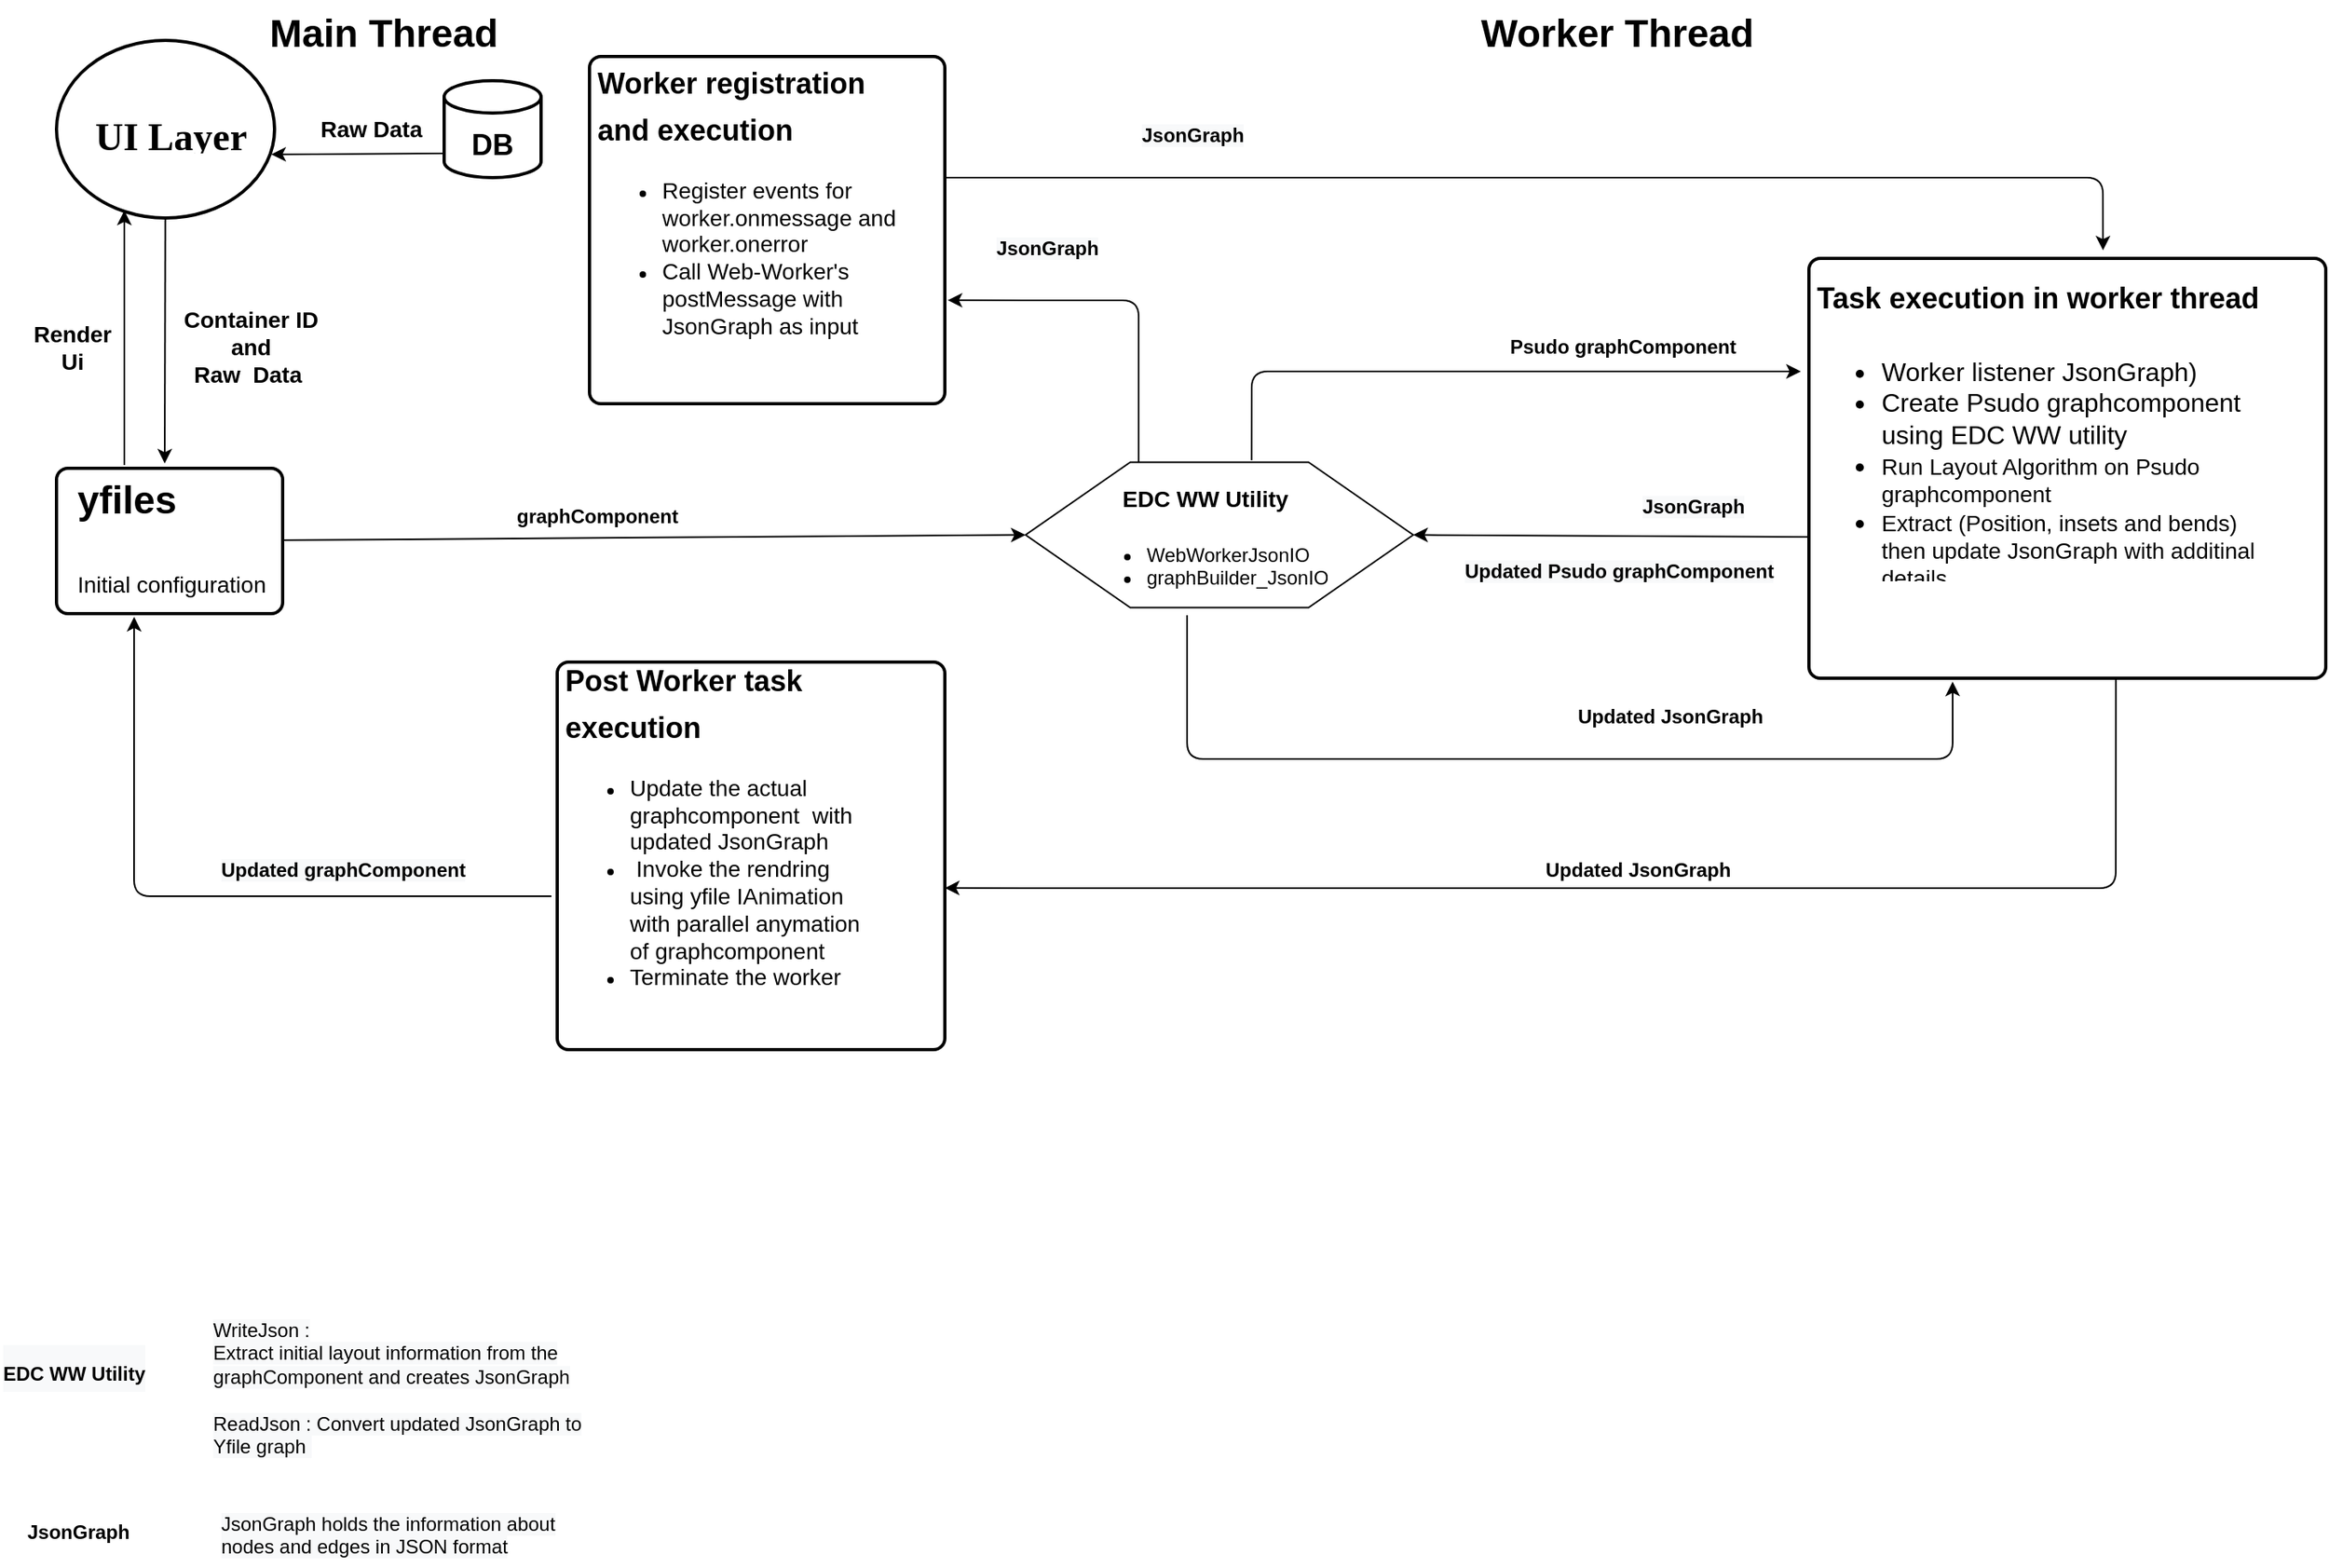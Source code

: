 <mxfile version="13.6.4" type="github">
  <diagram id="9QdzUBk_pN5CytV8guwH" name="Page-1">
    <mxGraphModel dx="2035" dy="635" grid="1" gridSize="10" guides="1" tooltips="1" connect="1" arrows="1" fold="1" page="1" pageScale="1" pageWidth="850" pageHeight="1100" math="0" shadow="0">
      <root>
        <mxCell id="0" />
        <mxCell id="1" parent="0" />
        <mxCell id="SU6Ed6Ec--QNHVM8Q3yd-23" value="&lt;div style=&quot;text-align: center&quot;&gt;&lt;span&gt;&lt;font face=&quot;helvetica&quot; style=&quot;font-size: 24px&quot;&gt;&lt;b&gt;Worker Thread&lt;/b&gt;&lt;/font&gt;&lt;/span&gt;&lt;/div&gt;" style="text;whiteSpace=wrap;html=1;" parent="1" vertex="1">
          <mxGeometry x="910" y="10" width="230" height="30" as="geometry" />
        </mxCell>
        <mxCell id="SU6Ed6Ec--QNHVM8Q3yd-24" value="" style="strokeWidth=2;html=1;shape=mxgraph.flowchart.start_2;whiteSpace=wrap;" parent="1" vertex="1">
          <mxGeometry x="30" y="35" width="135" height="110" as="geometry" />
        </mxCell>
        <mxCell id="SU6Ed6Ec--QNHVM8Q3yd-25" value="&lt;div style=&quot;box-sizing: border-box ; font-style: normal ; letter-spacing: normal ; text-indent: 0px ; text-transform: none ; word-spacing: 0px&quot;&gt;&lt;font style=&quot;font-size: 24px&quot;&gt;&lt;b&gt;Main Thread&amp;nbsp;&lt;/b&gt;&lt;/font&gt;&lt;/div&gt;" style="text;whiteSpace=wrap;html=1;" parent="1" vertex="1">
          <mxGeometry x="160" y="10" width="220" height="30" as="geometry" />
        </mxCell>
        <mxCell id="SU6Ed6Ec--QNHVM8Q3yd-27" value="" style="rounded=1;whiteSpace=wrap;html=1;absoluteArcSize=1;arcSize=14;strokeWidth=2;" parent="1" vertex="1">
          <mxGeometry x="30" y="300" width="140" height="90" as="geometry" />
        </mxCell>
        <mxCell id="SU6Ed6Ec--QNHVM8Q3yd-28" value="" style="strokeWidth=2;html=1;shape=mxgraph.flowchart.database;whiteSpace=wrap;" parent="1" vertex="1">
          <mxGeometry x="270" y="60" width="60" height="60" as="geometry" />
        </mxCell>
        <mxCell id="SU6Ed6Ec--QNHVM8Q3yd-34" value="" style="endArrow=classic;html=1;entryX=0.985;entryY=0.642;entryDx=0;entryDy=0;entryPerimeter=0;exitX=-0.017;exitY=0.75;exitDx=0;exitDy=0;exitPerimeter=0;" parent="1" target="SU6Ed6Ec--QNHVM8Q3yd-24" edge="1" source="SU6Ed6Ec--QNHVM8Q3yd-28">
          <mxGeometry width="50" height="50" relative="1" as="geometry">
            <mxPoint x="240" y="187" as="sourcePoint" />
            <mxPoint x="450" y="270" as="targetPoint" />
          </mxGeometry>
        </mxCell>
        <mxCell id="SU6Ed6Ec--QNHVM8Q3yd-38" value="&lt;h1&gt;yfiles&lt;br&gt;&lt;br&gt;&lt;div style=&quot;box-sizing: border-box ; font-family: &amp;#34;segoe ui&amp;#34; , , &amp;#34;apple color emoji&amp;#34; , &amp;#34;segoe ui emoji&amp;#34; , sans-serif ; font-size: 14px ; font-weight: 400&quot;&gt;Initial configuration&lt;/div&gt;&lt;div style=&quot;box-sizing: border-box ; font-family: &amp;#34;segoe ui&amp;#34; , , &amp;#34;apple color emoji&amp;#34; , &amp;#34;segoe ui emoji&amp;#34; , sans-serif ; font-size: 14px ; font-weight: 400&quot;&gt;&lt;br&gt;&lt;/div&gt;&lt;/h1&gt;" style="text;html=1;strokeColor=none;fillColor=none;spacing=5;spacingTop=-20;whiteSpace=wrap;overflow=hidden;rounded=0;" parent="1" vertex="1">
          <mxGeometry x="37.5" y="300" width="132.5" height="90" as="geometry" />
        </mxCell>
        <mxCell id="SU6Ed6Ec--QNHVM8Q3yd-39" value="&lt;h1&gt;&lt;font face=&quot;Times New Roman&quot;&gt;UI Layer&lt;/font&gt;&lt;/h1&gt;&lt;p&gt;&lt;br&gt;&lt;/p&gt;" style="text;html=1;strokeColor=none;fillColor=none;spacing=5;spacingTop=-20;whiteSpace=wrap;overflow=hidden;rounded=0;" parent="1" vertex="1">
          <mxGeometry x="48.75" y="75" width="110" height="30" as="geometry" />
        </mxCell>
        <mxCell id="SU6Ed6Ec--QNHVM8Q3yd-42" value="&lt;b&gt;&lt;font style=&quot;font-size: 18px&quot;&gt;DB&lt;/font&gt;&lt;/b&gt;" style="text;html=1;strokeColor=none;fillColor=none;align=center;verticalAlign=middle;whiteSpace=wrap;rounded=0;" parent="1" vertex="1">
          <mxGeometry x="280" y="90" width="40" height="20" as="geometry" />
        </mxCell>
        <mxCell id="SU6Ed6Ec--QNHVM8Q3yd-43" value="" style="endArrow=classic;html=1;entryX=0.449;entryY=-0.033;entryDx=0;entryDy=0;entryPerimeter=0;" parent="1" source="SU6Ed6Ec--QNHVM8Q3yd-24" target="SU6Ed6Ec--QNHVM8Q3yd-38" edge="1">
          <mxGeometry width="50" height="50" relative="1" as="geometry">
            <mxPoint x="400" y="290" as="sourcePoint" />
            <mxPoint x="98" y="290" as="targetPoint" />
          </mxGeometry>
        </mxCell>
        <mxCell id="SU6Ed6Ec--QNHVM8Q3yd-44" value="" style="rounded=1;whiteSpace=wrap;html=1;absoluteArcSize=1;arcSize=14;strokeWidth=2;" parent="1" vertex="1">
          <mxGeometry x="360" y="45" width="220" height="215" as="geometry" />
        </mxCell>
        <mxCell id="SU6Ed6Ec--QNHVM8Q3yd-45" value="&lt;h1&gt;&lt;font style=&quot;font-size: 18px&quot;&gt;Worker registration and execution&lt;/font&gt;&lt;/h1&gt;&lt;p&gt;&lt;/p&gt;&lt;ul&gt;&lt;li&gt;&lt;font style=&quot;font-size: 14px&quot;&gt;Register events for worker.onmessage and worker.onerror&lt;/font&gt;&lt;/li&gt;&lt;li&gt;&lt;font style=&quot;font-size: 14px&quot;&gt;Call Web-Worker&#39;s postMessage with JsonGraph as input&amp;nbsp;&lt;/font&gt;&lt;/li&gt;&lt;/ul&gt;&lt;p&gt;&lt;/p&gt;" style="text;html=1;strokeColor=none;fillColor=none;spacing=5;spacingTop=-20;whiteSpace=wrap;overflow=hidden;rounded=0;" parent="1" vertex="1">
          <mxGeometry x="360" y="40" width="200" height="205" as="geometry" />
        </mxCell>
        <mxCell id="6da-uUpZBTQ7iaTcaTkT-2" value="" style="rounded=1;whiteSpace=wrap;html=1;absoluteArcSize=1;arcSize=14;strokeWidth=2;" vertex="1" parent="1">
          <mxGeometry x="340" y="420" width="240" height="240" as="geometry" />
        </mxCell>
        <mxCell id="6da-uUpZBTQ7iaTcaTkT-3" value="&lt;h1&gt;&lt;font style=&quot;font-size: 18px&quot;&gt;Post Worker task execution&lt;/font&gt;&lt;/h1&gt;&lt;p&gt;&lt;/p&gt;&lt;ul&gt;&lt;li&gt;&lt;div style=&quot;box-sizing: border-box&quot;&gt;&lt;font style=&quot;font-size: 14px&quot;&gt;Update the actual graphcomponent &amp;nbsp;with updated JsonGraph&lt;/font&gt;&lt;/div&gt;&lt;/li&gt;&lt;li&gt;&lt;div style=&quot;box-sizing: border-box&quot;&gt;&lt;font style=&quot;font-size: 14px&quot;&gt;&amp;nbsp;Invoke the rendring using yfile IAnimation with parallel anymation of graphcomponent&lt;/font&gt;&lt;/div&gt;&lt;/li&gt;&lt;li&gt;&lt;div style=&quot;box-sizing: border-box&quot;&gt;&lt;div style=&quot;box-sizing: border-box&quot;&gt;&lt;font style=&quot;font-size: 14px&quot;&gt;Terminate the worker&lt;/font&gt;&lt;/div&gt;&lt;/div&gt;&lt;/li&gt;&lt;/ul&gt;&lt;p&gt;&lt;/p&gt;" style="text;html=1;strokeColor=none;fillColor=none;spacing=5;spacingTop=-20;whiteSpace=wrap;overflow=hidden;rounded=0;" vertex="1" parent="1">
          <mxGeometry x="340" y="410" width="200" height="220" as="geometry" />
        </mxCell>
        <mxCell id="6da-uUpZBTQ7iaTcaTkT-5" value="" style="rounded=1;whiteSpace=wrap;html=1;absoluteArcSize=1;arcSize=14;strokeWidth=2;" vertex="1" parent="1">
          <mxGeometry x="1115" y="170" width="320" height="260" as="geometry" />
        </mxCell>
        <mxCell id="6da-uUpZBTQ7iaTcaTkT-7" value="" style="verticalLabelPosition=bottom;verticalAlign=top;html=1;shape=hexagon;perimeter=hexagonPerimeter2;arcSize=6;size=0.27;" vertex="1" parent="1">
          <mxGeometry x="630" y="296.25" width="240" height="90" as="geometry" />
        </mxCell>
        <mxCell id="6da-uUpZBTQ7iaTcaTkT-9" value="&lt;h1 style=&quot;text-align: center&quot;&gt;&lt;font style=&quot;font-size: 14px&quot;&gt;EDC WW Utility&lt;/font&gt;&lt;/h1&gt;&lt;p&gt;&lt;/p&gt;&lt;ul&gt;&lt;li&gt;WebWorkerJsonIO&lt;/li&gt;&lt;li&gt;graphBuilder_JsonIO&lt;/li&gt;&lt;/ul&gt;&lt;p&gt;&lt;/p&gt;" style="text;html=1;strokeColor=none;fillColor=none;spacing=5;spacingTop=-20;whiteSpace=wrap;overflow=hidden;rounded=0;" vertex="1" parent="1">
          <mxGeometry x="660" y="296.25" width="160" height="83.75" as="geometry" />
        </mxCell>
        <mxCell id="6da-uUpZBTQ7iaTcaTkT-14" value="&lt;span style=&quot;color: rgb(0 , 0 , 0) ; font-family: &amp;#34;helvetica&amp;#34; ; font-size: 12px ; font-style: normal ; font-weight: 400 ; letter-spacing: normal ; text-align: left ; text-indent: 0px ; text-transform: none ; word-spacing: 0px ; background-color: rgb(248 , 249 , 250) ; display: inline ; float: none&quot;&gt;WriteJson :&lt;br&gt;Extract initial layout information from the graphComponent and creates JsonGraph&lt;br&gt;&lt;br&gt;ReadJson : Convert updated JsonGraph to Yfile graph&amp;nbsp;&lt;br&gt;&lt;br&gt;&lt;br&gt;&lt;/span&gt;" style="text;whiteSpace=wrap;html=1;" vertex="1" parent="1">
          <mxGeometry x="125" y="820" width="250" height="100" as="geometry" />
        </mxCell>
        <mxCell id="6da-uUpZBTQ7iaTcaTkT-19" value="&lt;b&gt;&lt;font style=&quot;font-size: 12px&quot;&gt;graphComponent&lt;/font&gt;&lt;/b&gt;" style="text;html=1;strokeColor=none;fillColor=none;align=center;verticalAlign=middle;whiteSpace=wrap;rounded=0;" vertex="1" parent="1">
          <mxGeometry x="350" y="320" width="30" height="20" as="geometry" />
        </mxCell>
        <mxCell id="6da-uUpZBTQ7iaTcaTkT-21" value="" style="endArrow=classic;html=1;entryX=0;entryY=0.5;entryDx=0;entryDy=0;" edge="1" parent="1" source="SU6Ed6Ec--QNHVM8Q3yd-38" target="6da-uUpZBTQ7iaTcaTkT-7">
          <mxGeometry width="50" height="50" relative="1" as="geometry">
            <mxPoint x="420" y="390" as="sourcePoint" />
            <mxPoint x="470" y="340" as="targetPoint" />
          </mxGeometry>
        </mxCell>
        <mxCell id="6da-uUpZBTQ7iaTcaTkT-24" value="&lt;span style=&quot;color: rgb(0 , 0 , 0) ; font-family: &amp;#34;helvetica&amp;#34; ; font-size: 12px ; font-style: normal ; letter-spacing: normal ; text-align: left ; text-indent: 0px ; text-transform: none ; word-spacing: 0px ; background-color: rgb(248 , 249 , 250) ; display: inline ; float: none&quot;&gt;&lt;b&gt;JsonGraph&lt;/b&gt;&lt;/span&gt;" style="text;whiteSpace=wrap;html=1;" vertex="1" parent="1">
          <mxGeometry x="610" y="150" width="80" height="20" as="geometry" />
        </mxCell>
        <mxCell id="6da-uUpZBTQ7iaTcaTkT-29" value="&lt;span style=&quot;color: rgb(0 , 0 , 0) ; font-family: &amp;#34;helvetica&amp;#34; ; font-size: 12px ; font-style: normal ; font-weight: 400 ; letter-spacing: normal ; text-align: left ; text-indent: 0px ; text-transform: none ; word-spacing: 0px ; background-color: rgb(248 , 249 , 250) ; display: inline ; float: none&quot;&gt;JsonGraph holds the information about nodes and edges in JSON format&lt;/span&gt;" style="text;whiteSpace=wrap;html=1;" vertex="1" parent="1">
          <mxGeometry x="130" y="940" width="240" height="40" as="geometry" />
        </mxCell>
        <mxCell id="6da-uUpZBTQ7iaTcaTkT-30" value="&lt;h1 style=&quot;color: rgb(0 , 0 , 0) ; font-family: &amp;#34;helvetica&amp;#34; ; font-style: normal ; letter-spacing: normal ; text-indent: 0px ; text-transform: none ; word-spacing: 0px ; background-color: rgb(248 , 249 , 250) ; text-align: center&quot;&gt;&lt;font style=&quot;font-size: 12px&quot;&gt;EDC WW Utility&lt;/font&gt;&lt;/h1&gt;" style="text;whiteSpace=wrap;html=1;" vertex="1" parent="1">
          <mxGeometry x="-5" y="820" width="130" height="30" as="geometry" />
        </mxCell>
        <mxCell id="6da-uUpZBTQ7iaTcaTkT-31" value="&lt;b style=&quot;color: rgb(0, 0, 0); font-family: helvetica; font-size: 12px; font-style: normal; letter-spacing: normal; text-align: left; text-indent: 0px; text-transform: none; word-spacing: 0px;&quot;&gt;JsonGraph&lt;/b&gt;" style="text;whiteSpace=wrap;html=1;" vertex="1" parent="1">
          <mxGeometry x="10" y="945" width="90" height="30" as="geometry" />
        </mxCell>
        <mxCell id="6da-uUpZBTQ7iaTcaTkT-83" value="" style="endArrow=classic;html=1;entryX=0.569;entryY=-0.019;entryDx=0;entryDy=0;entryPerimeter=0;" edge="1" parent="1" target="6da-uUpZBTQ7iaTcaTkT-5">
          <mxGeometry width="50" height="50" relative="1" as="geometry">
            <mxPoint x="580" y="120" as="sourcePoint" />
            <mxPoint x="830" y="90" as="targetPoint" />
            <Array as="points">
              <mxPoint x="1297" y="120" />
            </Array>
          </mxGeometry>
        </mxCell>
        <mxCell id="6da-uUpZBTQ7iaTcaTkT-84" value="&lt;span style=&quot;color: rgb(0 , 0 , 0) ; font-family: &amp;#34;helvetica&amp;#34; ; font-size: 12px ; font-style: normal ; letter-spacing: normal ; text-align: left ; text-indent: 0px ; text-transform: none ; word-spacing: 0px ; background-color: rgb(248 , 249 , 250) ; display: inline ; float: none&quot;&gt;&lt;b&gt;JsonGraph&lt;/b&gt;&lt;/span&gt;" style="text;whiteSpace=wrap;html=1;" vertex="1" parent="1">
          <mxGeometry x="700" y="80" width="80" height="20" as="geometry" />
        </mxCell>
        <mxCell id="6da-uUpZBTQ7iaTcaTkT-85" value="&lt;h1&gt;&lt;font style=&quot;font-size: 18px&quot;&gt;Task execution in worker thread&lt;/font&gt;&lt;/h1&gt;&lt;p&gt;&lt;/p&gt;&lt;ul&gt;&lt;li&gt;Worker listener JsonGraph)&lt;/li&gt;&lt;li&gt;Create Psudo graphcomponent using EDC WW utility&lt;/li&gt;&lt;li&gt;&lt;div style=&quot;box-sizing: border-box ; font-family: &amp;#34;segoe ui&amp;#34; , , &amp;#34;apple color emoji&amp;#34; , &amp;#34;segoe ui emoji&amp;#34; , sans-serif ; font-size: 14px&quot;&gt;Run Layout Algorithm on Psudo graphcomponent&lt;/div&gt;&lt;/li&gt;&lt;li&gt;&lt;div style=&quot;box-sizing: border-box ; font-family: &amp;#34;segoe ui&amp;#34; , , &amp;#34;apple color emoji&amp;#34; , &amp;#34;segoe ui emoji&amp;#34; , sans-serif ; font-size: 14px&quot;&gt;&lt;div style=&quot;box-sizing: border-box&quot;&gt;Extract (Position, insets and bends) then update JsonGraph with additinal details&lt;/div&gt;&lt;/div&gt;&lt;/li&gt;&lt;/ul&gt;&lt;p&gt;&lt;/p&gt;" style="text;html=1;strokeColor=none;fillColor=none;spacing=5;spacingTop=-20;whiteSpace=wrap;overflow=hidden;rounded=0;fontSize=16;" vertex="1" parent="1">
          <mxGeometry x="1115" y="160" width="285" height="210" as="geometry" />
        </mxCell>
        <mxCell id="6da-uUpZBTQ7iaTcaTkT-86" value="" style="endArrow=classic;html=1;entryX=1;entryY=0.5;entryDx=0;entryDy=0;exitX=-0.003;exitY=0.869;exitDx=0;exitDy=0;exitPerimeter=0;" edge="1" parent="1" source="6da-uUpZBTQ7iaTcaTkT-85" target="6da-uUpZBTQ7iaTcaTkT-7">
          <mxGeometry width="50" height="50" relative="1" as="geometry">
            <mxPoint x="1110" y="341" as="sourcePoint" />
            <mxPoint x="720" y="360" as="targetPoint" />
            <Array as="points" />
          </mxGeometry>
        </mxCell>
        <mxCell id="6da-uUpZBTQ7iaTcaTkT-88" value="&lt;span style=&quot;color: rgb(0 , 0 , 0) ; font-family: &amp;#34;helvetica&amp;#34; ; font-size: 12px ; font-style: normal ; letter-spacing: normal ; text-align: left ; text-indent: 0px ; text-transform: none ; word-spacing: 0px ; background-color: rgb(248 , 249 , 250) ; display: inline ; float: none&quot;&gt;&lt;b&gt;JsonGraph&lt;/b&gt;&lt;/span&gt;" style="text;whiteSpace=wrap;html=1;" vertex="1" parent="1">
          <mxGeometry x="1010" y="310" width="80" height="20" as="geometry" />
        </mxCell>
        <mxCell id="6da-uUpZBTQ7iaTcaTkT-90" value="&lt;b style=&quot;font-family: &amp;#34;helvetica&amp;#34;&quot;&gt;Psudo graphComponent&lt;/b&gt;" style="text;html=1;strokeColor=none;fillColor=none;align=center;verticalAlign=middle;whiteSpace=wrap;rounded=0;" vertex="1" parent="1">
          <mxGeometry x="920" y="215" width="160" height="20" as="geometry" />
        </mxCell>
        <mxCell id="6da-uUpZBTQ7iaTcaTkT-91" value="&lt;b style=&quot;color: rgb(0 , 0 , 0) ; font-family: &amp;#34;helvetica&amp;#34; ; font-size: 12px ; font-style: normal ; letter-spacing: normal ; text-align: center ; text-indent: 0px ; text-transform: none ; word-spacing: 0px ; background-color: rgb(248 , 249 , 250)&quot;&gt;&lt;font style=&quot;font-size: 12px&quot;&gt;Updated Psudo graphComponent&lt;/font&gt;&lt;/b&gt;" style="text;whiteSpace=wrap;html=1;" vertex="1" parent="1">
          <mxGeometry x="900" y="350" width="200" height="20" as="geometry" />
        </mxCell>
        <mxCell id="6da-uUpZBTQ7iaTcaTkT-92" value="" style="endArrow=classic;html=1;entryX=1;entryY=0.583;entryDx=0;entryDy=0;entryPerimeter=0;exitX=0.594;exitY=1;exitDx=0;exitDy=0;exitPerimeter=0;" edge="1" parent="1" source="6da-uUpZBTQ7iaTcaTkT-5" target="6da-uUpZBTQ7iaTcaTkT-2">
          <mxGeometry width="50" height="50" relative="1" as="geometry">
            <mxPoint x="1310" y="560" as="sourcePoint" />
            <mxPoint x="590" y="560" as="targetPoint" />
            <Array as="points">
              <mxPoint x="1305" y="560" />
              <mxPoint x="690" y="560" />
            </Array>
          </mxGeometry>
        </mxCell>
        <mxCell id="6da-uUpZBTQ7iaTcaTkT-93" value="&lt;b style=&quot;font-family: &amp;#34;helvetica&amp;#34;&quot;&gt;Updated JsonGraph&lt;/b&gt;" style="text;whiteSpace=wrap;html=1;" vertex="1" parent="1">
          <mxGeometry x="950" y="535" width="140" height="20" as="geometry" />
        </mxCell>
        <mxCell id="6da-uUpZBTQ7iaTcaTkT-94" value="" style="endArrow=classic;html=1;entryX=0.278;entryY=1.008;entryDx=0;entryDy=0;entryPerimeter=0;" edge="1" parent="1" target="6da-uUpZBTQ7iaTcaTkT-5">
          <mxGeometry width="50" height="50" relative="1" as="geometry">
            <mxPoint x="730" y="391" as="sourcePoint" />
            <mxPoint x="1200" y="480" as="targetPoint" />
            <Array as="points">
              <mxPoint x="730" y="480" />
              <mxPoint x="1204" y="480" />
            </Array>
          </mxGeometry>
        </mxCell>
        <mxCell id="6da-uUpZBTQ7iaTcaTkT-95" value="&lt;b style=&quot;color: rgb(0 , 0 , 0) ; font-family: &amp;#34;helvetica&amp;#34; ; font-size: 12px ; font-style: normal ; letter-spacing: normal ; text-align: left ; text-indent: 0px ; text-transform: none ; word-spacing: 0px&quot;&gt;Updated JsonGraph&lt;/b&gt;" style="text;whiteSpace=wrap;html=1;" vertex="1" parent="1">
          <mxGeometry x="970" y="440" width="130" height="30" as="geometry" />
        </mxCell>
        <mxCell id="6da-uUpZBTQ7iaTcaTkT-97" value="" style="endArrow=classic;html=1;exitX=-0.015;exitY=0.604;exitDx=0;exitDy=0;exitPerimeter=0;entryX=0.306;entryY=1.022;entryDx=0;entryDy=0;entryPerimeter=0;" edge="1" parent="1" source="6da-uUpZBTQ7iaTcaTkT-2" target="SU6Ed6Ec--QNHVM8Q3yd-38">
          <mxGeometry width="50" height="50" relative="1" as="geometry">
            <mxPoint x="620" y="380" as="sourcePoint" />
            <mxPoint x="670" y="330" as="targetPoint" />
            <Array as="points">
              <mxPoint x="78" y="565" />
            </Array>
          </mxGeometry>
        </mxCell>
        <mxCell id="6da-uUpZBTQ7iaTcaTkT-100" value="" style="endArrow=classic;html=1;entryX=0.311;entryY=0.958;entryDx=0;entryDy=0;entryPerimeter=0;" edge="1" parent="1" target="SU6Ed6Ec--QNHVM8Q3yd-24">
          <mxGeometry width="50" height="50" relative="1" as="geometry">
            <mxPoint x="72" y="298" as="sourcePoint" />
            <mxPoint x="100" y="250" as="targetPoint" />
            <Array as="points">
              <mxPoint x="72" y="190" />
            </Array>
          </mxGeometry>
        </mxCell>
        <mxCell id="6da-uUpZBTQ7iaTcaTkT-102" value="&lt;b style=&quot;color: rgb(0 , 0 , 0) ; font-size: 12px ; font-style: normal ; letter-spacing: normal ; text-indent: 0px ; text-transform: none ; word-spacing: 0px ; font-family: &amp;#34;helvetica&amp;#34; ; text-align: center ; background-color: rgb(248 , 249 , 250)&quot;&gt;&lt;font style=&quot;font-size: 12px&quot;&gt;Updated graphComponent&lt;/font&gt;&lt;/b&gt;" style="text;whiteSpace=wrap;html=1;" vertex="1" parent="1">
          <mxGeometry x="130" y="535" width="170" height="30" as="geometry" />
        </mxCell>
        <mxCell id="6da-uUpZBTQ7iaTcaTkT-104" value="" style="endArrow=classic;html=1;exitX=0.583;exitY=-0.014;exitDx=0;exitDy=0;exitPerimeter=0;" edge="1" parent="1" source="6da-uUpZBTQ7iaTcaTkT-7">
          <mxGeometry width="50" height="50" relative="1" as="geometry">
            <mxPoint x="870" y="270" as="sourcePoint" />
            <mxPoint x="1110" y="240" as="targetPoint" />
            <Array as="points">
              <mxPoint x="770" y="240" />
            </Array>
          </mxGeometry>
        </mxCell>
        <mxCell id="6da-uUpZBTQ7iaTcaTkT-106" value="&lt;font style=&quot;font-size: 14px&quot;&gt;&lt;b&gt;&lt;span&gt;Container ID&lt;br&gt;and&lt;br&gt;&lt;/span&gt;&lt;span&gt;Raw&amp;nbsp; Data&amp;nbsp;&lt;/span&gt;&lt;/b&gt;&lt;/font&gt;" style="text;html=1;align=center;verticalAlign=middle;resizable=0;points=[];autosize=1;" vertex="1" parent="1">
          <mxGeometry x="100" y="200" width="100" height="50" as="geometry" />
        </mxCell>
        <mxCell id="6da-uUpZBTQ7iaTcaTkT-107" value="&lt;font style=&quot;font-size: 14px&quot;&gt;&lt;b&gt;Render Ui&lt;/b&gt;&lt;/font&gt;" style="text;html=1;strokeColor=none;fillColor=none;align=center;verticalAlign=middle;whiteSpace=wrap;rounded=0;" vertex="1" parent="1">
          <mxGeometry x="20" y="215" width="40" height="20" as="geometry" />
        </mxCell>
        <mxCell id="6da-uUpZBTQ7iaTcaTkT-108" value="&lt;b&gt;&lt;font style=&quot;font-size: 14px&quot;&gt;Raw Data&lt;/font&gt;&lt;/b&gt;" style="text;html=1;strokeColor=none;fillColor=none;align=center;verticalAlign=middle;whiteSpace=wrap;rounded=0;" vertex="1" parent="1">
          <mxGeometry x="190" y="80" width="70" height="20" as="geometry" />
        </mxCell>
        <mxCell id="6da-uUpZBTQ7iaTcaTkT-112" value="" style="endArrow=classic;html=1;exitX=0.25;exitY=0;exitDx=0;exitDy=0;entryX=1.008;entryY=0.702;entryDx=0;entryDy=0;entryPerimeter=0;" edge="1" parent="1" source="6da-uUpZBTQ7iaTcaTkT-9" target="SU6Ed6Ec--QNHVM8Q3yd-44">
          <mxGeometry width="50" height="50" relative="1" as="geometry">
            <mxPoint x="590" y="350" as="sourcePoint" />
            <mxPoint x="640" y="300" as="targetPoint" />
            <Array as="points">
              <mxPoint x="700" y="196" />
            </Array>
          </mxGeometry>
        </mxCell>
      </root>
    </mxGraphModel>
  </diagram>
</mxfile>
